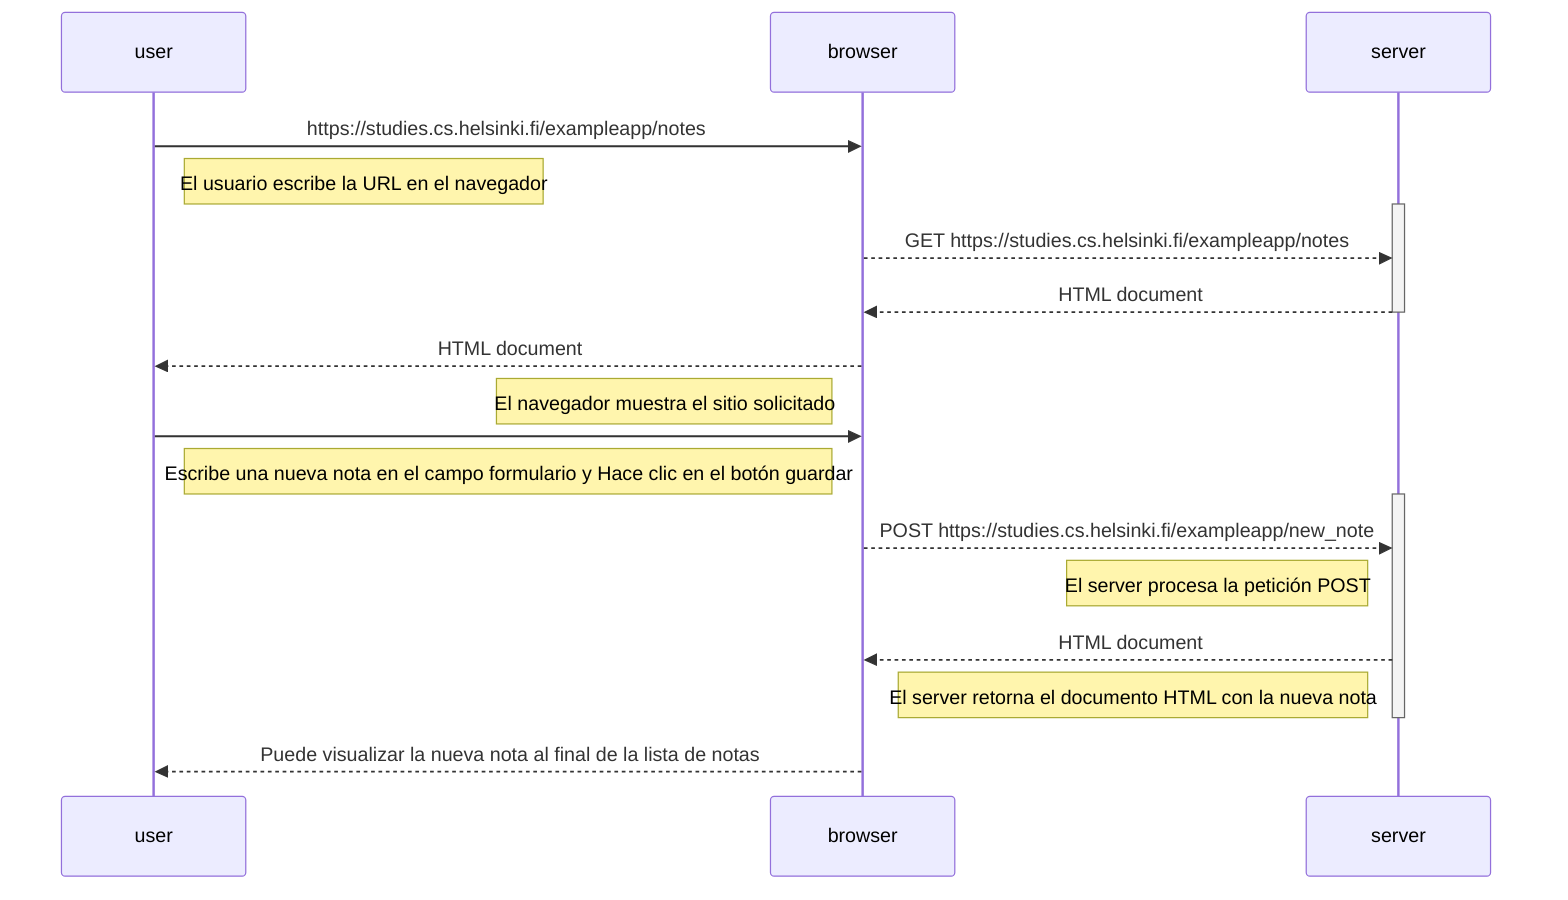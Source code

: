 sequenceDiagram
participant user
participant browser
participant server

    user->>browser: https://studies.cs.helsinki.fi/exampleapp/notes
    Note right of user: El usuario escribe la URL en el navegador
    activate server
    browser-->>server: GET https://studies.cs.helsinki.fi/exampleapp/notes
    server-->>browser: HTML document
    deactivate server

    browser-->>user: HTML document
    Note left of browser: El navegador muestra el sitio solicitado
    user->>browser: 
    Note right of user: Escribe una nueva nota en el campo formulario y Hace clic en el botón guardar
    activate server
    browser-->>server: POST https://studies.cs.helsinki.fi/exampleapp/new_note
    Note left of server: El server procesa la petición POST
    server-->>browser: HTML document
    Note left of server: El server retorna el documento HTML con la nueva nota
    deactivate server
    browser-->>user: Puede visualizar la nueva nota al final de la lista de notas